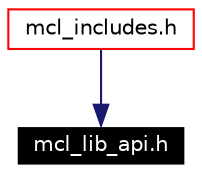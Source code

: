 digraph G
{
  edge [fontname="Helvetica",fontsize=10,labelfontname="Helvetica",labelfontsize=10];
  node [fontname="Helvetica",fontsize=10,shape=record];
  Node96 [label="mcl_lib_api.h",height=0.2,width=0.4,color="white", fillcolor="black", style="filled" fontcolor="white"];
  Node97 -> Node96 [color="midnightblue",fontsize=10,style="solid",fontname="Helvetica"];
  Node97 [label="mcl_includes.h",height=0.2,width=0.4,color="red",URL="$mcl__includes_8h.html"];
}
